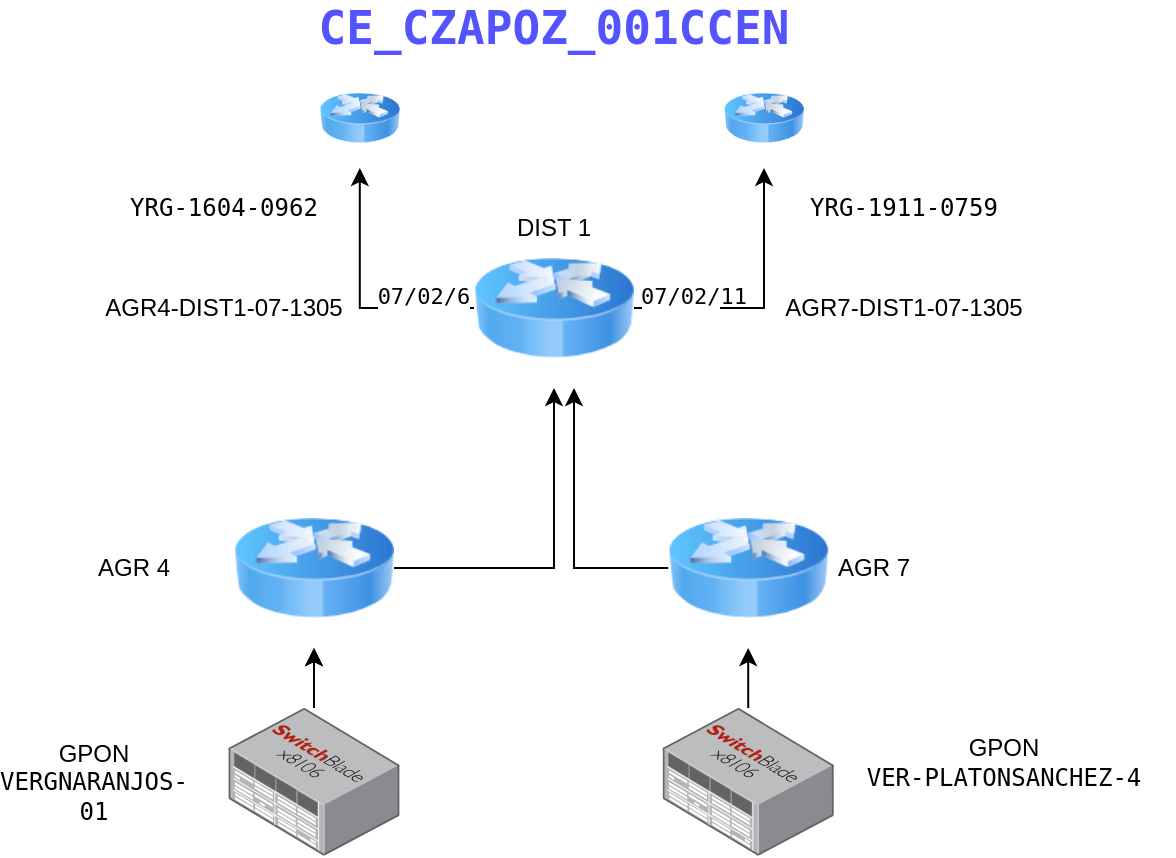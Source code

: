 <mxfile version="14.6.6" type="github">
  <diagram id="_pvKrL6WHwG1rI27nFIT" name="Page-1">
    <mxGraphModel dx="723" dy="366" grid="1" gridSize="10" guides="1" tooltips="1" connect="1" arrows="1" fold="1" page="1" pageScale="1" pageWidth="850" pageHeight="1100" math="0" shadow="0">
      <root>
        <mxCell id="0" />
        <mxCell id="1" parent="0" />
        <mxCell id="qLSg9q5msjI1tWfXmDc6-10" style="edgeStyle=orthogonalEdgeStyle;rounded=0;orthogonalLoop=1;jettySize=auto;html=1;" parent="1" source="qLSg9q5msjI1tWfXmDc6-3" target="qLSg9q5msjI1tWfXmDc6-4" edge="1">
          <mxGeometry relative="1" as="geometry" />
        </mxCell>
        <mxCell id="qLSg9q5msjI1tWfXmDc6-3" value="" style="image;html=1;image=img/lib/clip_art/networking/Router_Icon_128x128.png" parent="1" vertex="1">
          <mxGeometry x="290" y="250" width="80" height="80" as="geometry" />
        </mxCell>
        <mxCell id="kiNMtzqBqIvDb9ENSZ7M-14" style="edgeStyle=orthogonalEdgeStyle;rounded=0;orthogonalLoop=1;jettySize=auto;html=1;fontSize=23;" parent="1" source="qLSg9q5msjI1tWfXmDc6-4" target="kiNMtzqBqIvDb9ENSZ7M-13" edge="1">
          <mxGeometry relative="1" as="geometry" />
        </mxCell>
        <mxCell id="kiNMtzqBqIvDb9ENSZ7M-15" style="edgeStyle=orthogonalEdgeStyle;rounded=0;orthogonalLoop=1;jettySize=auto;html=1;entryX=0.5;entryY=1;entryDx=0;entryDy=0;fontSize=23;" parent="1" source="qLSg9q5msjI1tWfXmDc6-4" target="kiNMtzqBqIvDb9ENSZ7M-12" edge="1">
          <mxGeometry relative="1" as="geometry" />
        </mxCell>
        <mxCell id="qLSg9q5msjI1tWfXmDc6-4" value="" style="image;html=1;image=img/lib/clip_art/networking/Router_Icon_128x128.png" parent="1" vertex="1">
          <mxGeometry x="410" y="120" width="80" height="80" as="geometry" />
        </mxCell>
        <mxCell id="qLSg9q5msjI1tWfXmDc6-8" value="" style="edgeStyle=orthogonalEdgeStyle;rounded=0;orthogonalLoop=1;jettySize=auto;html=1;" parent="1" source="qLSg9q5msjI1tWfXmDc6-7" target="qLSg9q5msjI1tWfXmDc6-3" edge="1">
          <mxGeometry relative="1" as="geometry" />
        </mxCell>
        <mxCell id="qLSg9q5msjI1tWfXmDc6-9" style="edgeStyle=orthogonalEdgeStyle;rounded=0;orthogonalLoop=1;jettySize=auto;html=1;" parent="1" source="qLSg9q5msjI1tWfXmDc6-7" target="qLSg9q5msjI1tWfXmDc6-3" edge="1">
          <mxGeometry relative="1" as="geometry" />
        </mxCell>
        <mxCell id="qLSg9q5msjI1tWfXmDc6-7" value="" style="points=[];aspect=fixed;html=1;align=center;shadow=0;dashed=0;image;image=img/lib/allied_telesis/switch/Modular_Switch_SBx8106.svg;" parent="1" vertex="1">
          <mxGeometry x="287.1" y="360" width="85.8" height="73.8" as="geometry" />
        </mxCell>
        <mxCell id="qLSg9q5msjI1tWfXmDc6-18" value="&lt;div&gt;AGR 4&lt;br&gt;&lt;/div&gt;" style="text;html=1;strokeColor=none;fillColor=none;align=center;verticalAlign=middle;whiteSpace=wrap;rounded=0;" parent="1" vertex="1">
          <mxGeometry x="220" y="280" width="40" height="20" as="geometry" />
        </mxCell>
        <mxCell id="qLSg9q5msjI1tWfXmDc6-51" value="&lt;div&gt;GPON&lt;/div&gt;&lt;div&gt;&lt;span style=&quot;font-family: monospace&quot;&gt;&lt;span style=&quot;color: #000000 ; background-color: #ffffff&quot;&gt;VERGNARANJOS-01&lt;/span&gt;&lt;br&gt;&lt;/span&gt;&lt;/div&gt;" style="text;html=1;strokeColor=none;fillColor=none;align=center;verticalAlign=middle;whiteSpace=wrap;rounded=0;" parent="1" vertex="1">
          <mxGeometry x="200" y="386.9" width="40" height="20" as="geometry" />
        </mxCell>
        <mxCell id="qLSg9q5msjI1tWfXmDc6-55" value="&lt;span style=&quot;font-family: monospace; font-size: 23px;&quot;&gt;&lt;span style=&quot;font-weight: bold; color: rgb(84, 84, 255); background-color: rgb(255, 255, 255); font-size: 23px;&quot;&gt;CE_CZAPOZ_001CCEN&lt;/span&gt;&lt;br style=&quot;font-size: 23px;&quot;&gt;&lt;/span&gt;" style="text;html=1;strokeColor=none;fillColor=none;align=center;verticalAlign=middle;whiteSpace=wrap;rounded=0;fontSize=23;" parent="1" vertex="1">
          <mxGeometry x="280" y="10" width="340" height="20" as="geometry" />
        </mxCell>
        <mxCell id="OSEE5Xj-HVHX3UK5aRE5-3" value="AGR7-DIST1-07-1305" style="text;html=1;strokeColor=none;fillColor=none;align=center;verticalAlign=middle;whiteSpace=wrap;rounded=0;" parent="1" vertex="1">
          <mxGeometry x="560" y="150" width="130" height="20" as="geometry" />
        </mxCell>
        <mxCell id="kiNMtzqBqIvDb9ENSZ7M-7" style="edgeStyle=orthogonalEdgeStyle;rounded=0;orthogonalLoop=1;jettySize=auto;html=1;" parent="1" source="kiNMtzqBqIvDb9ENSZ7M-2" target="kiNMtzqBqIvDb9ENSZ7M-4" edge="1">
          <mxGeometry relative="1" as="geometry" />
        </mxCell>
        <mxCell id="kiNMtzqBqIvDb9ENSZ7M-2" value="" style="points=[];aspect=fixed;html=1;align=center;shadow=0;dashed=0;image;image=img/lib/allied_telesis/switch/Modular_Switch_SBx8106.svg;" parent="1" vertex="1">
          <mxGeometry x="504.2" y="360" width="85.8" height="73.8" as="geometry" />
        </mxCell>
        <mxCell id="kiNMtzqBqIvDb9ENSZ7M-3" value="&lt;div&gt;GPON&lt;/div&gt;&lt;div&gt;&lt;span style=&quot;font-family: monospace&quot;&gt;&lt;span style=&quot;font-family: monospace&quot;&gt;&lt;span style=&quot;color: #000000 ; background-color: #ffffff&quot;&gt;VER-PLATONS&lt;/span&gt;ANCHEZ-4&lt;br&gt;&lt;/span&gt;&lt;/span&gt;&lt;/div&gt;" style="text;html=1;strokeColor=none;fillColor=none;align=center;verticalAlign=middle;whiteSpace=wrap;rounded=0;" parent="1" vertex="1">
          <mxGeometry x="590" y="376.9" width="170" height="20" as="geometry" />
        </mxCell>
        <mxCell id="kiNMtzqBqIvDb9ENSZ7M-8" style="edgeStyle=orthogonalEdgeStyle;rounded=0;orthogonalLoop=1;jettySize=auto;html=1;entryX=0.625;entryY=1;entryDx=0;entryDy=0;entryPerimeter=0;" parent="1" source="kiNMtzqBqIvDb9ENSZ7M-4" target="qLSg9q5msjI1tWfXmDc6-4" edge="1">
          <mxGeometry relative="1" as="geometry" />
        </mxCell>
        <mxCell id="kiNMtzqBqIvDb9ENSZ7M-4" value="" style="image;html=1;image=img/lib/clip_art/networking/Router_Icon_128x128.png" parent="1" vertex="1">
          <mxGeometry x="507.1" y="250" width="80" height="80" as="geometry" />
        </mxCell>
        <mxCell id="kiNMtzqBqIvDb9ENSZ7M-5" value="&lt;div&gt;AGR 7&lt;br&gt;&lt;/div&gt;" style="text;html=1;strokeColor=none;fillColor=none;align=center;verticalAlign=middle;whiteSpace=wrap;rounded=0;" parent="1" vertex="1">
          <mxGeometry x="590" y="280" width="40" height="20" as="geometry" />
        </mxCell>
        <mxCell id="kiNMtzqBqIvDb9ENSZ7M-9" value="DIST 1" style="text;html=1;strokeColor=none;fillColor=none;align=center;verticalAlign=middle;whiteSpace=wrap;rounded=0;" parent="1" vertex="1">
          <mxGeometry x="430" y="110" width="40" height="20" as="geometry" />
        </mxCell>
        <mxCell id="kiNMtzqBqIvDb9ENSZ7M-11" value="AGR4-DIST1-07-1305" style="text;html=1;strokeColor=none;fillColor=none;align=center;verticalAlign=middle;whiteSpace=wrap;rounded=0;" parent="1" vertex="1">
          <mxGeometry x="220" y="150" width="130" height="20" as="geometry" />
        </mxCell>
        <mxCell id="kiNMtzqBqIvDb9ENSZ7M-12" value="" style="image;html=1;image=img/lib/clip_art/networking/Router_Icon_128x128.png" parent="1" vertex="1">
          <mxGeometry x="332.9" y="40" width="40" height="50" as="geometry" />
        </mxCell>
        <mxCell id="kiNMtzqBqIvDb9ENSZ7M-13" value="" style="image;html=1;image=img/lib/clip_art/networking/Router_Icon_128x128.png" parent="1" vertex="1">
          <mxGeometry x="535" y="40" width="40" height="50" as="geometry" />
        </mxCell>
        <mxCell id="kiNMtzqBqIvDb9ENSZ7M-17" value="&lt;span style=&quot;font-family: monospace&quot;&gt;&lt;span style=&quot;color: rgb(0 , 0 , 0) ; background-color: rgb(255 , 255 , 255) ; font-size: 11px&quot;&gt;07/02/6&lt;/span&gt;&lt;br&gt;&lt;/span&gt;" style="text;html=1;strokeColor=none;fillColor=none;align=center;verticalAlign=middle;whiteSpace=wrap;rounded=0;fontSize=23;" parent="1" vertex="1">
          <mxGeometry x="345" y="140" width="80" height="20" as="geometry" />
        </mxCell>
        <mxCell id="kiNMtzqBqIvDb9ENSZ7M-19" value="&lt;span style=&quot;font-family: monospace ; font-size: 11px&quot;&gt;&lt;span style=&quot;color: #000000 ; background-color: #ffffff&quot;&gt;07/02/&lt;/span&gt;11&lt;br&gt;&lt;/span&gt;" style="text;html=1;strokeColor=none;fillColor=none;align=center;verticalAlign=middle;whiteSpace=wrap;rounded=0;fontSize=23;" parent="1" vertex="1">
          <mxGeometry x="480" y="140" width="80" height="20" as="geometry" />
        </mxCell>
        <mxCell id="kiNMtzqBqIvDb9ENSZ7M-21" value="&lt;span style=&quot;font-family: monospace&quot;&gt;&lt;span style=&quot;color: #000000 ; background-color: #ffffff&quot;&gt;YRG-1911-0759&lt;/span&gt;&lt;br&gt;&lt;/span&gt;" style="text;html=1;strokeColor=none;fillColor=none;align=center;verticalAlign=middle;whiteSpace=wrap;rounded=0;" parent="1" vertex="1">
          <mxGeometry x="560" y="100" width="130" height="20" as="geometry" />
        </mxCell>
        <mxCell id="kiNMtzqBqIvDb9ENSZ7M-22" value="&lt;span style=&quot;font-family: monospace&quot;&gt;&lt;span style=&quot;color: #000000 ; background-color: #ffffff&quot;&gt;YRG-1604-0962&lt;/span&gt;&lt;br&gt;&lt;/span&gt;" style="text;html=1;strokeColor=none;fillColor=none;align=center;verticalAlign=middle;whiteSpace=wrap;rounded=0;" parent="1" vertex="1">
          <mxGeometry x="220" y="100" width="130" height="20" as="geometry" />
        </mxCell>
      </root>
    </mxGraphModel>
  </diagram>
</mxfile>
